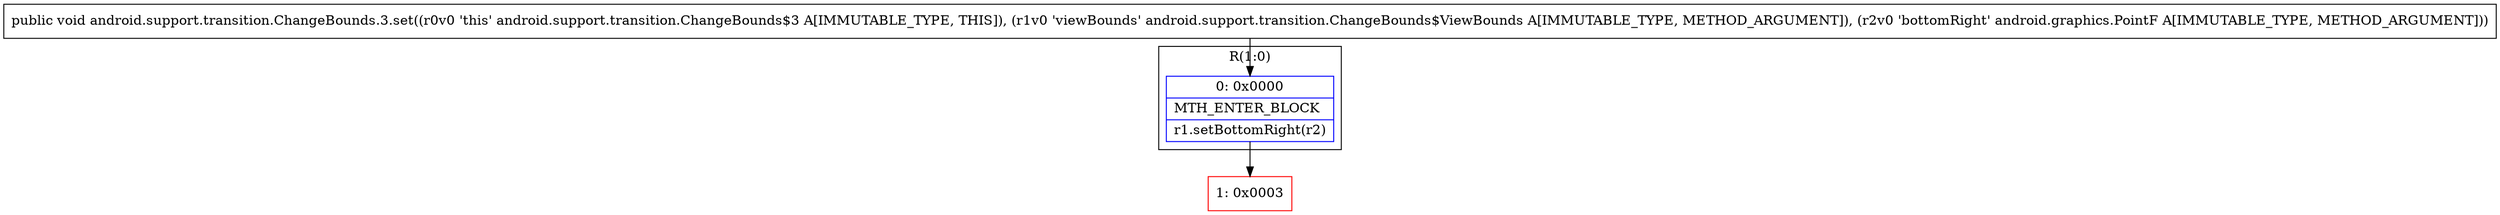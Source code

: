 digraph "CFG forandroid.support.transition.ChangeBounds.3.set(Landroid\/support\/transition\/ChangeBounds$ViewBounds;Landroid\/graphics\/PointF;)V" {
subgraph cluster_Region_1877471226 {
label = "R(1:0)";
node [shape=record,color=blue];
Node_0 [shape=record,label="{0\:\ 0x0000|MTH_ENTER_BLOCK\l|r1.setBottomRight(r2)\l}"];
}
Node_1 [shape=record,color=red,label="{1\:\ 0x0003}"];
MethodNode[shape=record,label="{public void android.support.transition.ChangeBounds.3.set((r0v0 'this' android.support.transition.ChangeBounds$3 A[IMMUTABLE_TYPE, THIS]), (r1v0 'viewBounds' android.support.transition.ChangeBounds$ViewBounds A[IMMUTABLE_TYPE, METHOD_ARGUMENT]), (r2v0 'bottomRight' android.graphics.PointF A[IMMUTABLE_TYPE, METHOD_ARGUMENT])) }"];
MethodNode -> Node_0;
Node_0 -> Node_1;
}

